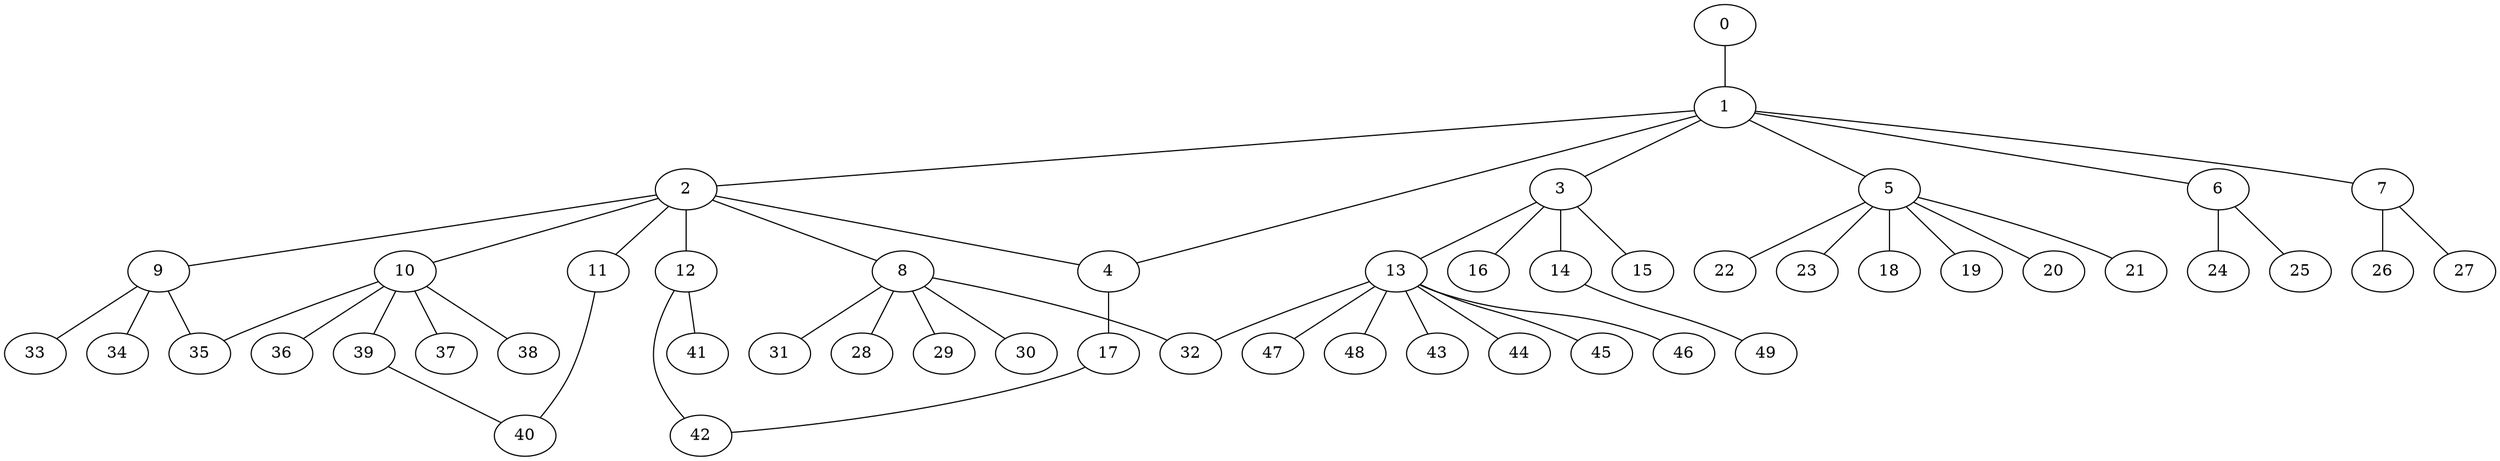 
graph graphname {
    0 -- 1
1 -- 2
1 -- 3
1 -- 4
1 -- 5
1 -- 6
1 -- 7
2 -- 8
2 -- 9
2 -- 10
2 -- 11
2 -- 12
2 -- 4
3 -- 16
3 -- 13
3 -- 14
3 -- 15
4 -- 17
5 -- 18
5 -- 19
5 -- 20
5 -- 21
5 -- 22
5 -- 23
6 -- 24
6 -- 25
7 -- 26
7 -- 27
8 -- 32
8 -- 28
8 -- 29
8 -- 30
8 -- 31
9 -- 33
9 -- 35
9 -- 34
10 -- 36
10 -- 37
10 -- 38
10 -- 39
10 -- 35
11 -- 40
12 -- 41
12 -- 42
13 -- 43
13 -- 44
13 -- 45
13 -- 46
13 -- 47
13 -- 48
13 -- 32
14 -- 49
17 -- 42
39 -- 40

}
